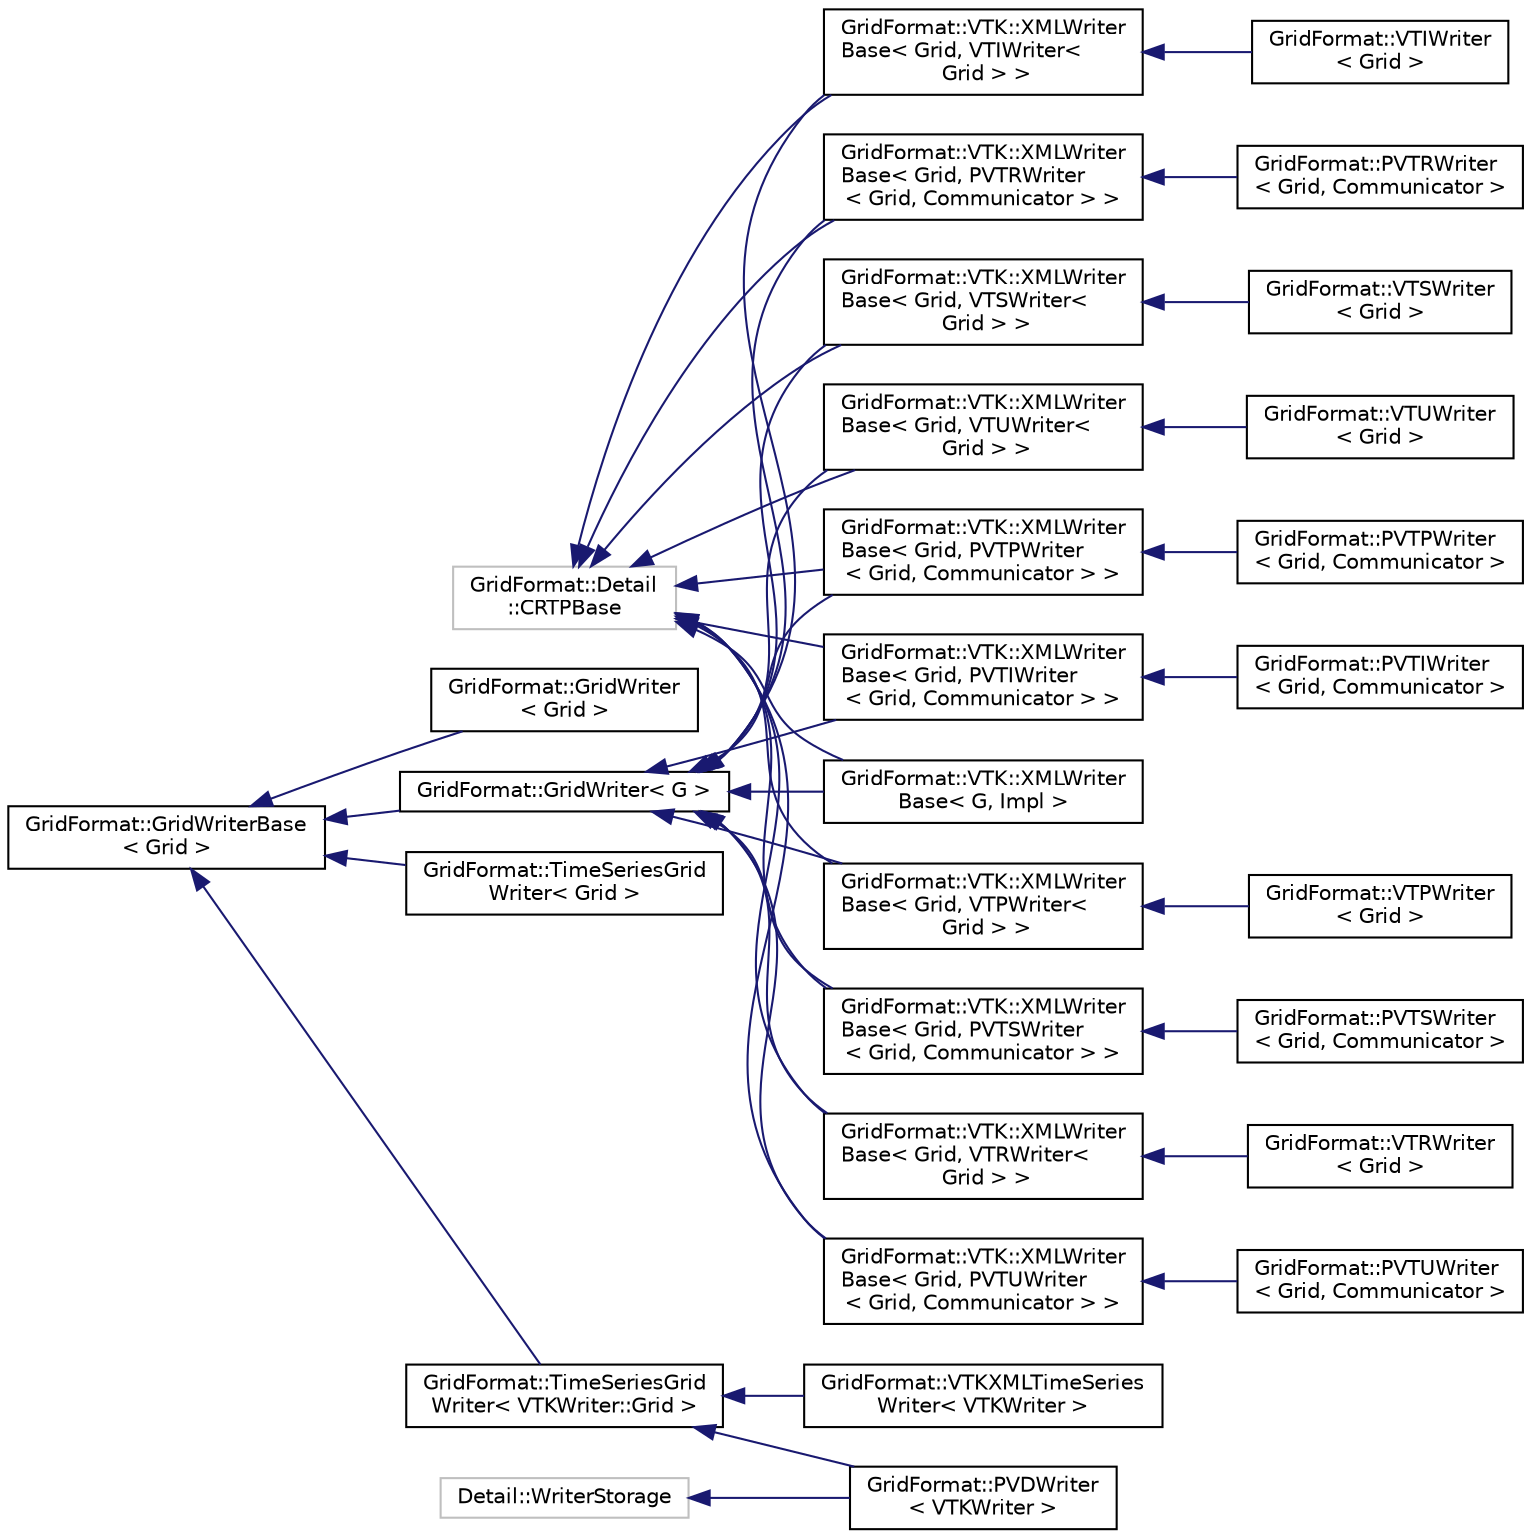 digraph "Graphical Class Hierarchy"
{
 // LATEX_PDF_SIZE
  edge [fontname="Helvetica",fontsize="10",labelfontname="Helvetica",labelfontsize="10"];
  node [fontname="Helvetica",fontsize="10",shape=record];
  rankdir="LR";
  Node9 [label="GridFormat::Detail\l::CRTPBase",height=0.2,width=0.4,color="grey75", fillcolor="white", style="filled",tooltip=" "];
  Node9 -> Node0 [dir="back",color="midnightblue",fontsize="10",style="solid",fontname="Helvetica"];
  Node0 [label="GridFormat::VTK::XMLWriter\lBase\< Grid, VTSWriter\<\l Grid \> \>",height=0.2,width=0.4,color="black", fillcolor="white", style="filled",URL="$classGridFormat_1_1VTK_1_1XMLWriterBase.html",tooltip=" "];
  Node0 -> Node1 [dir="back",color="midnightblue",fontsize="10",style="solid",fontname="Helvetica"];
  Node1 [label="GridFormat::VTSWriter\l\< Grid \>",height=0.2,width=0.4,color="black", fillcolor="white", style="filled",URL="$classGridFormat_1_1VTSWriter.html",tooltip="Writer for .vts file format."];
  Node9 -> Node12 [dir="back",color="midnightblue",fontsize="10",style="solid",fontname="Helvetica"];
  Node12 [label="GridFormat::VTK::XMLWriter\lBase\< Grid, VTUWriter\<\l Grid \> \>",height=0.2,width=0.4,color="black", fillcolor="white", style="filled",URL="$classGridFormat_1_1VTK_1_1XMLWriterBase.html",tooltip=" "];
  Node12 -> Node13 [dir="back",color="midnightblue",fontsize="10",style="solid",fontname="Helvetica"];
  Node13 [label="GridFormat::VTUWriter\l\< Grid \>",height=0.2,width=0.4,color="black", fillcolor="white", style="filled",URL="$classGridFormat_1_1VTUWriter.html",tooltip="Writer for .vtu file format."];
  Node9 -> Node14 [dir="back",color="midnightblue",fontsize="10",style="solid",fontname="Helvetica"];
  Node14 [label="GridFormat::VTK::XMLWriter\lBase\< Grid, PVTPWriter\l\< Grid, Communicator \> \>",height=0.2,width=0.4,color="black", fillcolor="white", style="filled",URL="$classGridFormat_1_1VTK_1_1XMLWriterBase.html",tooltip=" "];
  Node14 -> Node15 [dir="back",color="midnightblue",fontsize="10",style="solid",fontname="Helvetica"];
  Node15 [label="GridFormat::PVTPWriter\l\< Grid, Communicator \>",height=0.2,width=0.4,color="black", fillcolor="white", style="filled",URL="$classGridFormat_1_1PVTPWriter.html",tooltip="Writer for parallel .pvtu files."];
  Node9 -> Node16 [dir="back",color="midnightblue",fontsize="10",style="solid",fontname="Helvetica"];
  Node16 [label="GridFormat::VTK::XMLWriter\lBase\< Grid, PVTIWriter\l\< Grid, Communicator \> \>",height=0.2,width=0.4,color="black", fillcolor="white", style="filled",URL="$classGridFormat_1_1VTK_1_1XMLWriterBase.html",tooltip=" "];
  Node16 -> Node17 [dir="back",color="midnightblue",fontsize="10",style="solid",fontname="Helvetica"];
  Node17 [label="GridFormat::PVTIWriter\l\< Grid, Communicator \>",height=0.2,width=0.4,color="black", fillcolor="white", style="filled",URL="$classGridFormat_1_1PVTIWriter.html",tooltip="Writer for parallel .pvti files."];
  Node9 -> Node18 [dir="back",color="midnightblue",fontsize="10",style="solid",fontname="Helvetica"];
  Node18 [label="GridFormat::VTK::XMLWriter\lBase\< Grid, VTPWriter\<\l Grid \> \>",height=0.2,width=0.4,color="black", fillcolor="white", style="filled",URL="$classGridFormat_1_1VTK_1_1XMLWriterBase.html",tooltip=" "];
  Node18 -> Node19 [dir="back",color="midnightblue",fontsize="10",style="solid",fontname="Helvetica"];
  Node19 [label="GridFormat::VTPWriter\l\< Grid \>",height=0.2,width=0.4,color="black", fillcolor="white", style="filled",URL="$classGridFormat_1_1VTPWriter.html",tooltip="Writer for .vtu file format."];
  Node9 -> Node20 [dir="back",color="midnightblue",fontsize="10",style="solid",fontname="Helvetica"];
  Node20 [label="GridFormat::VTK::XMLWriter\lBase\< Grid, PVTSWriter\l\< Grid, Communicator \> \>",height=0.2,width=0.4,color="black", fillcolor="white", style="filled",URL="$classGridFormat_1_1VTK_1_1XMLWriterBase.html",tooltip=" "];
  Node20 -> Node21 [dir="back",color="midnightblue",fontsize="10",style="solid",fontname="Helvetica"];
  Node21 [label="GridFormat::PVTSWriter\l\< Grid, Communicator \>",height=0.2,width=0.4,color="black", fillcolor="white", style="filled",URL="$classGridFormat_1_1PVTSWriter.html",tooltip="Writer for parallel .pvts files."];
  Node9 -> Node22 [dir="back",color="midnightblue",fontsize="10",style="solid",fontname="Helvetica"];
  Node22 [label="GridFormat::VTK::XMLWriter\lBase\< Grid, VTRWriter\<\l Grid \> \>",height=0.2,width=0.4,color="black", fillcolor="white", style="filled",URL="$classGridFormat_1_1VTK_1_1XMLWriterBase.html",tooltip=" "];
  Node22 -> Node23 [dir="back",color="midnightblue",fontsize="10",style="solid",fontname="Helvetica"];
  Node23 [label="GridFormat::VTRWriter\l\< Grid \>",height=0.2,width=0.4,color="black", fillcolor="white", style="filled",URL="$classGridFormat_1_1VTRWriter.html",tooltip="Writer for .vtr file format."];
  Node9 -> Node24 [dir="back",color="midnightblue",fontsize="10",style="solid",fontname="Helvetica"];
  Node24 [label="GridFormat::VTK::XMLWriter\lBase\< Grid, PVTUWriter\l\< Grid, Communicator \> \>",height=0.2,width=0.4,color="black", fillcolor="white", style="filled",URL="$classGridFormat_1_1VTK_1_1XMLWriterBase.html",tooltip=" "];
  Node24 -> Node25 [dir="back",color="midnightblue",fontsize="10",style="solid",fontname="Helvetica"];
  Node25 [label="GridFormat::PVTUWriter\l\< Grid, Communicator \>",height=0.2,width=0.4,color="black", fillcolor="white", style="filled",URL="$classGridFormat_1_1PVTUWriter.html",tooltip="Writer for parallel .pvtu files."];
  Node9 -> Node26 [dir="back",color="midnightblue",fontsize="10",style="solid",fontname="Helvetica"];
  Node26 [label="GridFormat::VTK::XMLWriter\lBase\< Grid, VTIWriter\<\l Grid \> \>",height=0.2,width=0.4,color="black", fillcolor="white", style="filled",URL="$classGridFormat_1_1VTK_1_1XMLWriterBase.html",tooltip=" "];
  Node26 -> Node27 [dir="back",color="midnightblue",fontsize="10",style="solid",fontname="Helvetica"];
  Node27 [label="GridFormat::VTIWriter\l\< Grid \>",height=0.2,width=0.4,color="black", fillcolor="white", style="filled",URL="$classGridFormat_1_1VTIWriter.html",tooltip="Writer for .vti file format."];
  Node9 -> Node28 [dir="back",color="midnightblue",fontsize="10",style="solid",fontname="Helvetica"];
  Node28 [label="GridFormat::VTK::XMLWriter\lBase\< Grid, PVTRWriter\l\< Grid, Communicator \> \>",height=0.2,width=0.4,color="black", fillcolor="white", style="filled",URL="$classGridFormat_1_1VTK_1_1XMLWriterBase.html",tooltip=" "];
  Node28 -> Node29 [dir="back",color="midnightblue",fontsize="10",style="solid",fontname="Helvetica"];
  Node29 [label="GridFormat::PVTRWriter\l\< Grid, Communicator \>",height=0.2,width=0.4,color="black", fillcolor="white", style="filled",URL="$classGridFormat_1_1PVTRWriter.html",tooltip="Writer for parallel .pvtr files."];
  Node9 -> Node30 [dir="back",color="midnightblue",fontsize="10",style="solid",fontname="Helvetica"];
  Node30 [label="GridFormat::VTK::XMLWriter\lBase\< G, Impl \>",height=0.2,width=0.4,color="black", fillcolor="white", style="filled",URL="$classGridFormat_1_1VTK_1_1XMLWriterBase.html",tooltip="Base class for VTK-XML Writer implementations."];
  Node61 [label="GridFormat::GridWriterBase\l\< Grid \>",height=0.2,width=0.4,color="black", fillcolor="white", style="filled",URL="$classGridFormat_1_1GridWriterBase.html",tooltip="Base class for all writer implementations."];
  Node61 -> Node62 [dir="back",color="midnightblue",fontsize="10",style="solid",fontname="Helvetica"];
  Node62 [label="GridFormat::GridWriter\< G \>",height=0.2,width=0.4,color="black", fillcolor="white", style="filled",URL="$classGridFormat_1_1GridWriter.html",tooltip=" "];
  Node62 -> Node0 [dir="back",color="midnightblue",fontsize="10",style="solid",fontname="Helvetica"];
  Node62 -> Node12 [dir="back",color="midnightblue",fontsize="10",style="solid",fontname="Helvetica"];
  Node62 -> Node14 [dir="back",color="midnightblue",fontsize="10",style="solid",fontname="Helvetica"];
  Node62 -> Node16 [dir="back",color="midnightblue",fontsize="10",style="solid",fontname="Helvetica"];
  Node62 -> Node18 [dir="back",color="midnightblue",fontsize="10",style="solid",fontname="Helvetica"];
  Node62 -> Node20 [dir="back",color="midnightblue",fontsize="10",style="solid",fontname="Helvetica"];
  Node62 -> Node22 [dir="back",color="midnightblue",fontsize="10",style="solid",fontname="Helvetica"];
  Node62 -> Node24 [dir="back",color="midnightblue",fontsize="10",style="solid",fontname="Helvetica"];
  Node62 -> Node26 [dir="back",color="midnightblue",fontsize="10",style="solid",fontname="Helvetica"];
  Node62 -> Node28 [dir="back",color="midnightblue",fontsize="10",style="solid",fontname="Helvetica"];
  Node62 -> Node30 [dir="back",color="midnightblue",fontsize="10",style="solid",fontname="Helvetica"];
  Node61 -> Node63 [dir="back",color="midnightblue",fontsize="10",style="solid",fontname="Helvetica"];
  Node63 [label="GridFormat::TimeSeriesGrid\lWriter\< VTKWriter::Grid \>",height=0.2,width=0.4,color="black", fillcolor="white", style="filled",URL="$classGridFormat_1_1TimeSeriesGridWriter.html",tooltip=" "];
  Node63 -> Node64 [dir="back",color="midnightblue",fontsize="10",style="solid",fontname="Helvetica"];
  Node64 [label="GridFormat::PVDWriter\l\< VTKWriter \>",height=0.2,width=0.4,color="black", fillcolor="white", style="filled",URL="$classGridFormat_1_1PVDWriter.html",tooltip="Writer for .pvd time-series file format."];
  Node63 -> Node65 [dir="back",color="midnightblue",fontsize="10",style="solid",fontname="Helvetica"];
  Node65 [label="GridFormat::VTKXMLTimeSeries\lWriter\< VTKWriter \>",height=0.2,width=0.4,color="black", fillcolor="white", style="filled",URL="$classGridFormat_1_1VTKXMLTimeSeriesWriter.html",tooltip="TODO: Doc me."];
  Node61 -> Node66 [dir="back",color="midnightblue",fontsize="10",style="solid",fontname="Helvetica"];
  Node66 [label="GridFormat::GridWriter\l\< Grid \>",height=0.2,width=0.4,color="black", fillcolor="white", style="filled",URL="$classGridFormat_1_1GridWriter.html",tooltip="Abstract base class for grid file writers."];
  Node61 -> Node67 [dir="back",color="midnightblue",fontsize="10",style="solid",fontname="Helvetica"];
  Node67 [label="GridFormat::TimeSeriesGrid\lWriter\< Grid \>",height=0.2,width=0.4,color="black", fillcolor="white", style="filled",URL="$classGridFormat_1_1TimeSeriesGridWriter.html",tooltip="Abstract base class for time series file writers."];
  Node125 [label="Detail::WriterStorage",height=0.2,width=0.4,color="grey75", fillcolor="white", style="filled",tooltip=" "];
  Node125 -> Node64 [dir="back",color="midnightblue",fontsize="10",style="solid",fontname="Helvetica"];
}
